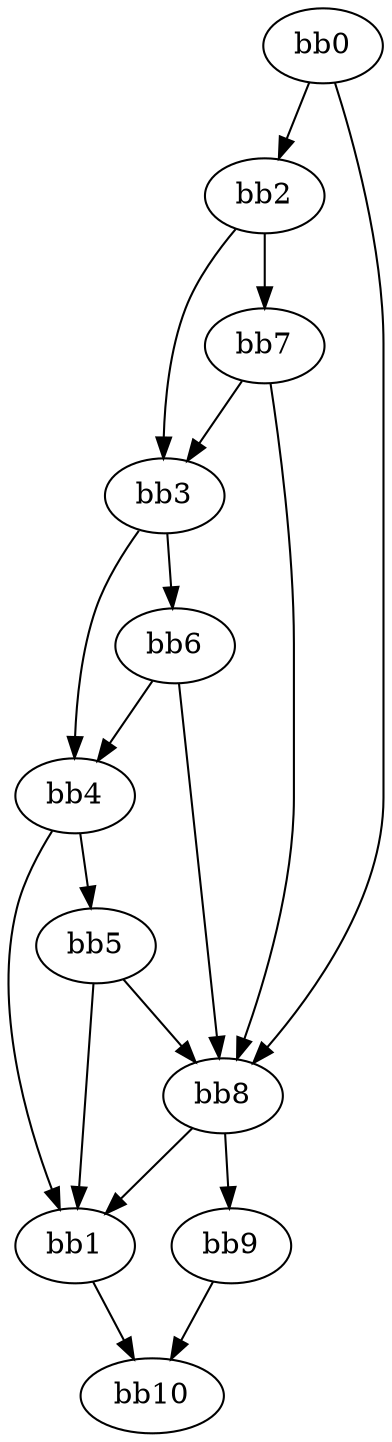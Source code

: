 digraph {
    0 [ label = "bb0\l" ]
    1 [ label = "bb1\l" ]
    2 [ label = "bb2\l" ]
    3 [ label = "bb3\l" ]
    4 [ label = "bb4\l" ]
    5 [ label = "bb5\l" ]
    6 [ label = "bb6\l" ]
    7 [ label = "bb7\l" ]
    8 [ label = "bb8\l" ]
    9 [ label = "bb9\l" ]
    10 [ label = "bb10\l" ]
    0 -> 2 [ ]
    0 -> 8 [ ]
    1 -> 10 [ ]
    2 -> 3 [ ]
    2 -> 7 [ ]
    3 -> 4 [ ]
    3 -> 6 [ ]
    4 -> 1 [ ]
    4 -> 5 [ ]
    5 -> 1 [ ]
    5 -> 8 [ ]
    6 -> 4 [ ]
    6 -> 8 [ ]
    7 -> 3 [ ]
    7 -> 8 [ ]
    8 -> 1 [ ]
    8 -> 9 [ ]
    9 -> 10 [ ]
}

